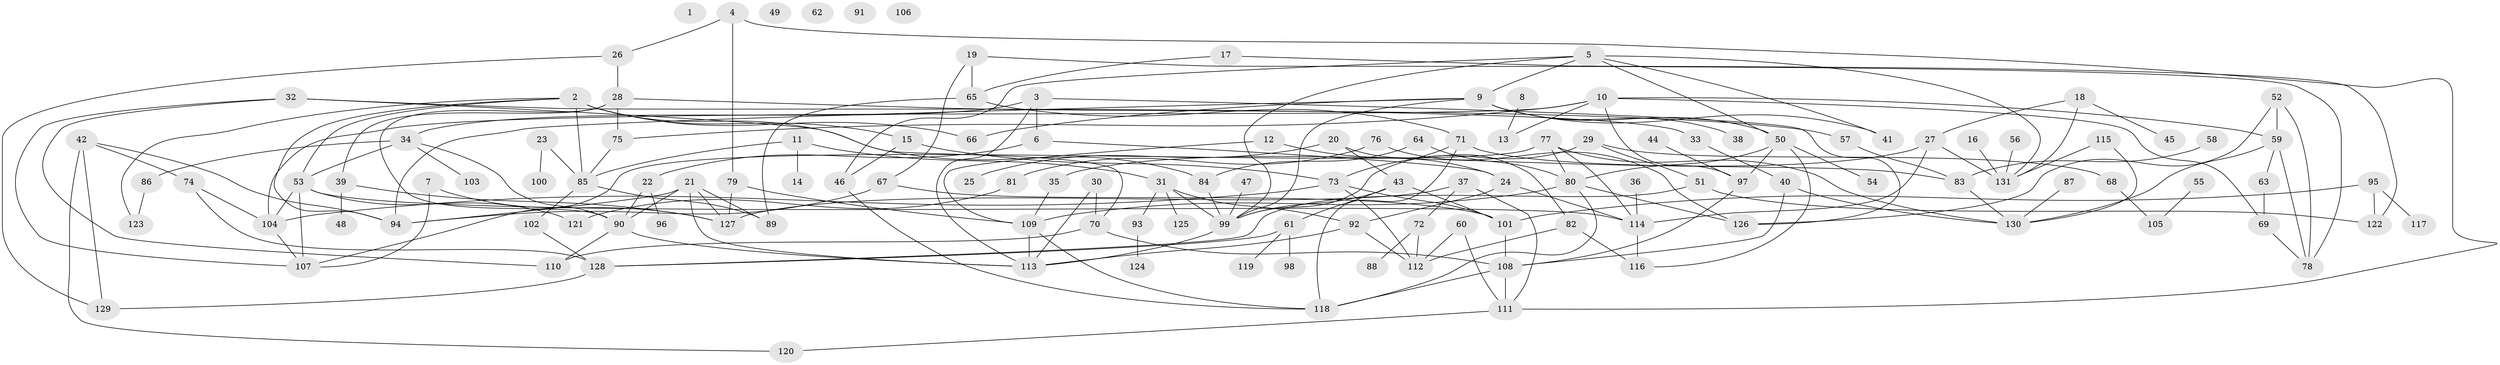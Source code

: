// Generated by graph-tools (version 1.1) at 2025/49/03/09/25 03:49:06]
// undirected, 131 vertices, 202 edges
graph export_dot {
graph [start="1"]
  node [color=gray90,style=filled];
  1;
  2;
  3;
  4;
  5;
  6;
  7;
  8;
  9;
  10;
  11;
  12;
  13;
  14;
  15;
  16;
  17;
  18;
  19;
  20;
  21;
  22;
  23;
  24;
  25;
  26;
  27;
  28;
  29;
  30;
  31;
  32;
  33;
  34;
  35;
  36;
  37;
  38;
  39;
  40;
  41;
  42;
  43;
  44;
  45;
  46;
  47;
  48;
  49;
  50;
  51;
  52;
  53;
  54;
  55;
  56;
  57;
  58;
  59;
  60;
  61;
  62;
  63;
  64;
  65;
  66;
  67;
  68;
  69;
  70;
  71;
  72;
  73;
  74;
  75;
  76;
  77;
  78;
  79;
  80;
  81;
  82;
  83;
  84;
  85;
  86;
  87;
  88;
  89;
  90;
  91;
  92;
  93;
  94;
  95;
  96;
  97;
  98;
  99;
  100;
  101;
  102;
  103;
  104;
  105;
  106;
  107;
  108;
  109;
  110;
  111;
  112;
  113;
  114;
  115;
  116;
  117;
  118;
  119;
  120;
  121;
  122;
  123;
  124;
  125;
  126;
  127;
  128;
  129;
  130;
  131;
  2 -- 15;
  2 -- 53;
  2 -- 66;
  2 -- 70;
  2 -- 85;
  2 -- 94;
  2 -- 123;
  3 -- 6;
  3 -- 34;
  3 -- 113;
  3 -- 126;
  4 -- 26;
  4 -- 79;
  4 -- 111;
  5 -- 9;
  5 -- 41;
  5 -- 46;
  5 -- 50;
  5 -- 99;
  5 -- 131;
  6 -- 22;
  6 -- 24;
  7 -- 107;
  7 -- 127;
  8 -- 13;
  9 -- 38;
  9 -- 41;
  9 -- 50;
  9 -- 66;
  9 -- 94;
  9 -- 99;
  10 -- 13;
  10 -- 59;
  10 -- 69;
  10 -- 75;
  10 -- 97;
  10 -- 104;
  11 -- 14;
  11 -- 31;
  11 -- 85;
  12 -- 24;
  12 -- 109;
  15 -- 46;
  15 -- 73;
  16 -- 131;
  17 -- 65;
  17 -- 122;
  18 -- 27;
  18 -- 45;
  18 -- 131;
  19 -- 65;
  19 -- 67;
  19 -- 78;
  20 -- 25;
  20 -- 43;
  20 -- 82;
  21 -- 89;
  21 -- 90;
  21 -- 94;
  21 -- 113;
  21 -- 127;
  22 -- 90;
  22 -- 96;
  23 -- 85;
  23 -- 100;
  24 -- 92;
  24 -- 114;
  26 -- 28;
  26 -- 129;
  27 -- 35;
  27 -- 114;
  27 -- 131;
  28 -- 39;
  28 -- 57;
  28 -- 75;
  28 -- 90;
  29 -- 51;
  29 -- 68;
  29 -- 99;
  30 -- 70;
  30 -- 113;
  31 -- 92;
  31 -- 93;
  31 -- 99;
  31 -- 125;
  32 -- 33;
  32 -- 84;
  32 -- 107;
  32 -- 110;
  33 -- 40;
  34 -- 53;
  34 -- 86;
  34 -- 90;
  34 -- 103;
  35 -- 109;
  36 -- 114;
  37 -- 72;
  37 -- 111;
  37 -- 127;
  39 -- 48;
  39 -- 127;
  40 -- 108;
  40 -- 130;
  42 -- 74;
  42 -- 94;
  42 -- 120;
  42 -- 129;
  43 -- 61;
  43 -- 99;
  43 -- 101;
  44 -- 97;
  46 -- 118;
  47 -- 99;
  50 -- 54;
  50 -- 80;
  50 -- 97;
  50 -- 116;
  51 -- 122;
  51 -- 128;
  52 -- 59;
  52 -- 78;
  52 -- 126;
  53 -- 104;
  53 -- 107;
  53 -- 114;
  53 -- 121;
  55 -- 105;
  56 -- 131;
  57 -- 83;
  58 -- 83;
  59 -- 63;
  59 -- 78;
  59 -- 130;
  60 -- 111;
  60 -- 112;
  61 -- 98;
  61 -- 119;
  61 -- 128;
  63 -- 69;
  64 -- 80;
  64 -- 84;
  65 -- 71;
  65 -- 89;
  67 -- 94;
  67 -- 101;
  68 -- 105;
  69 -- 78;
  70 -- 108;
  70 -- 110;
  71 -- 73;
  71 -- 83;
  71 -- 118;
  72 -- 88;
  72 -- 112;
  73 -- 101;
  73 -- 104;
  73 -- 112;
  74 -- 104;
  74 -- 128;
  75 -- 85;
  76 -- 81;
  76 -- 126;
  77 -- 80;
  77 -- 107;
  77 -- 114;
  77 -- 130;
  79 -- 109;
  79 -- 127;
  80 -- 109;
  80 -- 118;
  80 -- 126;
  81 -- 121;
  82 -- 112;
  82 -- 116;
  83 -- 130;
  84 -- 99;
  85 -- 89;
  85 -- 102;
  86 -- 123;
  87 -- 130;
  90 -- 110;
  90 -- 113;
  92 -- 112;
  92 -- 113;
  93 -- 124;
  95 -- 101;
  95 -- 117;
  95 -- 122;
  97 -- 108;
  99 -- 113;
  101 -- 108;
  102 -- 128;
  104 -- 107;
  108 -- 111;
  108 -- 118;
  109 -- 113;
  109 -- 118;
  111 -- 120;
  114 -- 116;
  115 -- 130;
  115 -- 131;
  128 -- 129;
}
